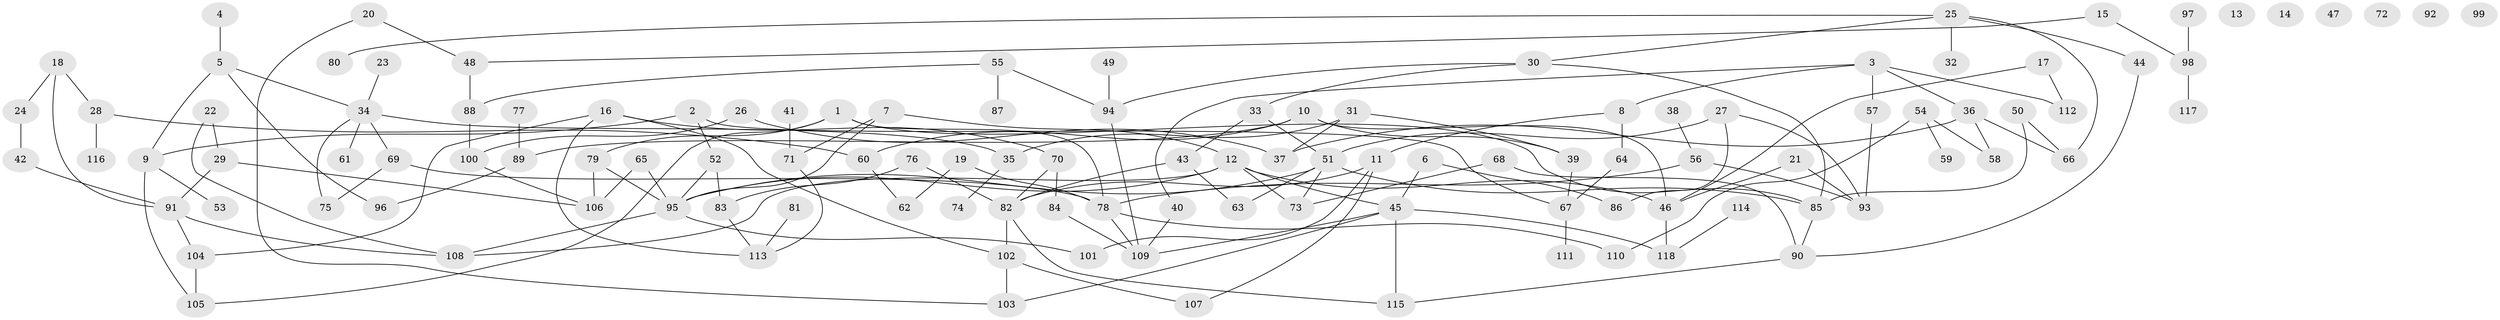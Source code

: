 // coarse degree distribution, {4: 0.11320754716981132, 5: 0.07547169811320754, 3: 0.24528301886792453, 2: 0.20754716981132076, 1: 0.18867924528301888, 6: 0.11320754716981132, 11: 0.018867924528301886, 7: 0.018867924528301886, 9: 0.018867924528301886}
// Generated by graph-tools (version 1.1) at 2025/35/03/04/25 23:35:46]
// undirected, 118 vertices, 160 edges
graph export_dot {
  node [color=gray90,style=filled];
  1;
  2;
  3;
  4;
  5;
  6;
  7;
  8;
  9;
  10;
  11;
  12;
  13;
  14;
  15;
  16;
  17;
  18;
  19;
  20;
  21;
  22;
  23;
  24;
  25;
  26;
  27;
  28;
  29;
  30;
  31;
  32;
  33;
  34;
  35;
  36;
  37;
  38;
  39;
  40;
  41;
  42;
  43;
  44;
  45;
  46;
  47;
  48;
  49;
  50;
  51;
  52;
  53;
  54;
  55;
  56;
  57;
  58;
  59;
  60;
  61;
  62;
  63;
  64;
  65;
  66;
  67;
  68;
  69;
  70;
  71;
  72;
  73;
  74;
  75;
  76;
  77;
  78;
  79;
  80;
  81;
  82;
  83;
  84;
  85;
  86;
  87;
  88;
  89;
  90;
  91;
  92;
  93;
  94;
  95;
  96;
  97;
  98;
  99;
  100;
  101;
  102;
  103;
  104;
  105;
  106;
  107;
  108;
  109;
  110;
  111;
  112;
  113;
  114;
  115;
  116;
  117;
  118;
  1 -- 78;
  1 -- 79;
  1 -- 85;
  1 -- 105;
  2 -- 9;
  2 -- 52;
  2 -- 67;
  3 -- 8;
  3 -- 36;
  3 -- 40;
  3 -- 57;
  3 -- 112;
  4 -- 5;
  5 -- 9;
  5 -- 34;
  5 -- 96;
  6 -- 45;
  6 -- 86;
  7 -- 12;
  7 -- 71;
  7 -- 95;
  8 -- 11;
  8 -- 64;
  9 -- 53;
  9 -- 105;
  10 -- 39;
  10 -- 46;
  10 -- 60;
  10 -- 89;
  11 -- 82;
  11 -- 101;
  11 -- 107;
  12 -- 45;
  12 -- 46;
  12 -- 73;
  12 -- 95;
  12 -- 108;
  15 -- 48;
  15 -- 98;
  16 -- 70;
  16 -- 102;
  16 -- 104;
  16 -- 113;
  17 -- 46;
  17 -- 112;
  18 -- 24;
  18 -- 28;
  18 -- 91;
  19 -- 62;
  19 -- 78;
  20 -- 48;
  20 -- 103;
  21 -- 46;
  21 -- 93;
  22 -- 29;
  22 -- 108;
  23 -- 34;
  24 -- 42;
  25 -- 30;
  25 -- 32;
  25 -- 44;
  25 -- 66;
  25 -- 80;
  26 -- 37;
  26 -- 100;
  27 -- 51;
  27 -- 86;
  27 -- 93;
  28 -- 60;
  28 -- 116;
  29 -- 91;
  29 -- 106;
  30 -- 33;
  30 -- 85;
  30 -- 94;
  31 -- 35;
  31 -- 37;
  31 -- 39;
  33 -- 43;
  33 -- 51;
  34 -- 35;
  34 -- 61;
  34 -- 69;
  34 -- 75;
  35 -- 74;
  36 -- 37;
  36 -- 58;
  36 -- 66;
  38 -- 56;
  39 -- 67;
  40 -- 109;
  41 -- 71;
  42 -- 91;
  43 -- 63;
  43 -- 82;
  44 -- 90;
  45 -- 103;
  45 -- 109;
  45 -- 115;
  45 -- 118;
  46 -- 118;
  48 -- 88;
  49 -- 94;
  50 -- 66;
  50 -- 85;
  51 -- 63;
  51 -- 73;
  51 -- 85;
  51 -- 95;
  52 -- 83;
  52 -- 95;
  54 -- 58;
  54 -- 59;
  54 -- 110;
  55 -- 87;
  55 -- 88;
  55 -- 94;
  56 -- 78;
  56 -- 93;
  57 -- 93;
  60 -- 62;
  64 -- 67;
  65 -- 95;
  65 -- 106;
  67 -- 111;
  68 -- 73;
  68 -- 90;
  69 -- 75;
  69 -- 78;
  70 -- 82;
  70 -- 84;
  71 -- 113;
  76 -- 82;
  76 -- 83;
  77 -- 89;
  78 -- 109;
  78 -- 110;
  79 -- 95;
  79 -- 106;
  81 -- 113;
  82 -- 102;
  82 -- 115;
  83 -- 113;
  84 -- 109;
  85 -- 90;
  88 -- 100;
  89 -- 96;
  90 -- 115;
  91 -- 104;
  91 -- 108;
  94 -- 109;
  95 -- 101;
  95 -- 108;
  97 -- 98;
  98 -- 117;
  100 -- 106;
  102 -- 103;
  102 -- 107;
  104 -- 105;
  114 -- 118;
}
